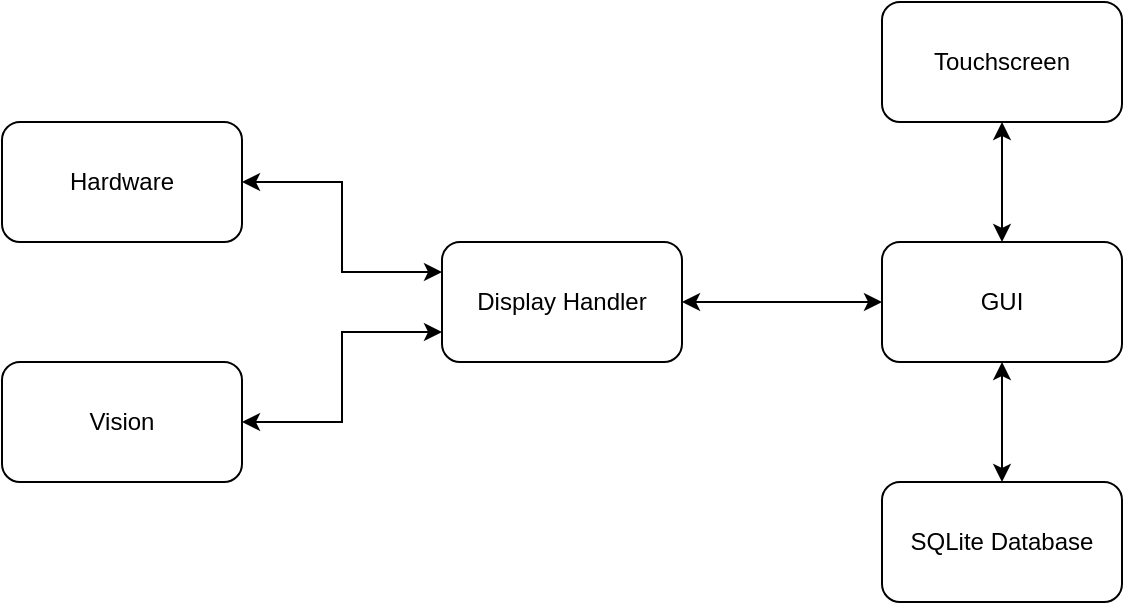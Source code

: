 <mxfile version="26.1.1">
  <diagram name="Page-1" id="tpXGgslPTCOo6HIRn37G">
    <mxGraphModel dx="1839" dy="539" grid="1" gridSize="10" guides="1" tooltips="1" connect="1" arrows="1" fold="1" page="1" pageScale="1" pageWidth="850" pageHeight="1100" math="0" shadow="0">
      <root>
        <mxCell id="0" />
        <mxCell id="1" parent="0" />
        <mxCell id="Z9ru_VuTjuzVVLZ6QAJo-6" style="edgeStyle=orthogonalEdgeStyle;rounded=0;orthogonalLoop=1;jettySize=auto;html=1;exitX=0.5;exitY=1;exitDx=0;exitDy=0;entryX=0.5;entryY=0;entryDx=0;entryDy=0;startArrow=classic;startFill=1;" edge="1" parent="1" source="Z9ru_VuTjuzVVLZ6QAJo-1" target="Z9ru_VuTjuzVVLZ6QAJo-5">
          <mxGeometry relative="1" as="geometry" />
        </mxCell>
        <mxCell id="Z9ru_VuTjuzVVLZ6QAJo-11" style="edgeStyle=orthogonalEdgeStyle;rounded=0;orthogonalLoop=1;jettySize=auto;html=1;exitX=0.5;exitY=0;exitDx=0;exitDy=0;entryX=0.5;entryY=1;entryDx=0;entryDy=0;startArrow=classic;startFill=1;" edge="1" parent="1" source="Z9ru_VuTjuzVVLZ6QAJo-1" target="Z9ru_VuTjuzVVLZ6QAJo-10">
          <mxGeometry relative="1" as="geometry" />
        </mxCell>
        <mxCell id="Z9ru_VuTjuzVVLZ6QAJo-1" value="GUI" style="rounded=1;whiteSpace=wrap;html=1;" vertex="1" parent="1">
          <mxGeometry x="380" y="280" width="120" height="60" as="geometry" />
        </mxCell>
        <mxCell id="Z9ru_VuTjuzVVLZ6QAJo-7" style="edgeStyle=orthogonalEdgeStyle;rounded=0;orthogonalLoop=1;jettySize=auto;html=1;exitX=1;exitY=0.5;exitDx=0;exitDy=0;entryX=0;entryY=0.5;entryDx=0;entryDy=0;startArrow=classic;startFill=1;" edge="1" parent="1" source="Z9ru_VuTjuzVVLZ6QAJo-2" target="Z9ru_VuTjuzVVLZ6QAJo-1">
          <mxGeometry relative="1" as="geometry" />
        </mxCell>
        <mxCell id="Z9ru_VuTjuzVVLZ6QAJo-2" value="Display Handler" style="rounded=1;whiteSpace=wrap;html=1;" vertex="1" parent="1">
          <mxGeometry x="160" y="280" width="120" height="60" as="geometry" />
        </mxCell>
        <mxCell id="Z9ru_VuTjuzVVLZ6QAJo-8" style="edgeStyle=orthogonalEdgeStyle;rounded=0;orthogonalLoop=1;jettySize=auto;html=1;exitX=1;exitY=0.5;exitDx=0;exitDy=0;entryX=0;entryY=0.25;entryDx=0;entryDy=0;startArrow=classic;startFill=1;" edge="1" parent="1" source="Z9ru_VuTjuzVVLZ6QAJo-3" target="Z9ru_VuTjuzVVLZ6QAJo-2">
          <mxGeometry relative="1" as="geometry" />
        </mxCell>
        <mxCell id="Z9ru_VuTjuzVVLZ6QAJo-3" value="Hardware" style="rounded=1;whiteSpace=wrap;html=1;" vertex="1" parent="1">
          <mxGeometry x="-60" y="220" width="120" height="60" as="geometry" />
        </mxCell>
        <mxCell id="Z9ru_VuTjuzVVLZ6QAJo-9" style="edgeStyle=orthogonalEdgeStyle;rounded=0;orthogonalLoop=1;jettySize=auto;html=1;exitX=1;exitY=0.5;exitDx=0;exitDy=0;entryX=0;entryY=0.75;entryDx=0;entryDy=0;startArrow=classic;startFill=1;" edge="1" parent="1" source="Z9ru_VuTjuzVVLZ6QAJo-4" target="Z9ru_VuTjuzVVLZ6QAJo-2">
          <mxGeometry relative="1" as="geometry" />
        </mxCell>
        <mxCell id="Z9ru_VuTjuzVVLZ6QAJo-4" value="Vision" style="rounded=1;whiteSpace=wrap;html=1;" vertex="1" parent="1">
          <mxGeometry x="-60" y="340" width="120" height="60" as="geometry" />
        </mxCell>
        <mxCell id="Z9ru_VuTjuzVVLZ6QAJo-5" value="SQLite Database" style="rounded=1;whiteSpace=wrap;html=1;" vertex="1" parent="1">
          <mxGeometry x="380" y="400" width="120" height="60" as="geometry" />
        </mxCell>
        <mxCell id="Z9ru_VuTjuzVVLZ6QAJo-10" value="Touchscreen" style="rounded=1;whiteSpace=wrap;html=1;" vertex="1" parent="1">
          <mxGeometry x="380" y="160" width="120" height="60" as="geometry" />
        </mxCell>
      </root>
    </mxGraphModel>
  </diagram>
</mxfile>
